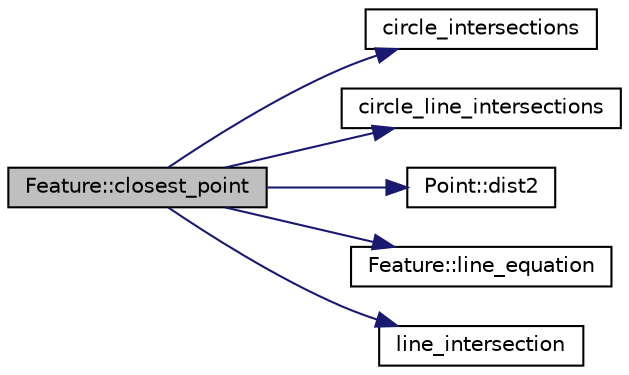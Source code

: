 digraph "Feature::closest_point"
{
 // LATEX_PDF_SIZE
  edge [fontname="Helvetica",fontsize="10",labelfontname="Helvetica",labelfontsize="10"];
  node [fontname="Helvetica",fontsize="10",shape=record];
  rankdir="LR";
  Node1 [label="Feature::closest_point",height=0.2,width=0.4,color="black", fillcolor="grey75", style="filled", fontcolor="black",tooltip=" "];
  Node1 -> Node2 [color="midnightblue",fontsize="10",style="solid",fontname="Helvetica"];
  Node2 [label="circle_intersections",height=0.2,width=0.4,color="black", fillcolor="white", style="filled",URL="$d0/d11/arrange_8_c.html#a043ee172acd7f5a71489cdc610bdc0b4",tooltip=" "];
  Node1 -> Node3 [color="midnightblue",fontsize="10",style="solid",fontname="Helvetica"];
  Node3 [label="circle_line_intersections",height=0.2,width=0.4,color="black", fillcolor="white", style="filled",URL="$d0/d11/arrange_8_c.html#ace0a3ae8d5ecbd78b3f0172f004f0a9f",tooltip=" "];
  Node1 -> Node4 [color="midnightblue",fontsize="10",style="solid",fontname="Helvetica"];
  Node4 [label="Point::dist2",height=0.2,width=0.4,color="black", fillcolor="white", style="filled",URL="$d0/d69/class_point.html#af0d38b672cdc96e6046c048db1e1f7ed",tooltip=" "];
  Node1 -> Node5 [color="midnightblue",fontsize="10",style="solid",fontname="Helvetica"];
  Node5 [label="Feature::line_equation",height=0.2,width=0.4,color="black", fillcolor="white", style="filled",URL="$d7/d76/class_feature.html#acb1e9d500c75d6ac02b18e2ea5b07806",tooltip=" "];
  Node1 -> Node6 [color="midnightblue",fontsize="10",style="solid",fontname="Helvetica"];
  Node6 [label="line_intersection",height=0.2,width=0.4,color="black", fillcolor="white", style="filled",URL="$d0/d11/arrange_8_c.html#a62c6d133cf66d38e3d773f3aa4f0c2da",tooltip=" "];
}
